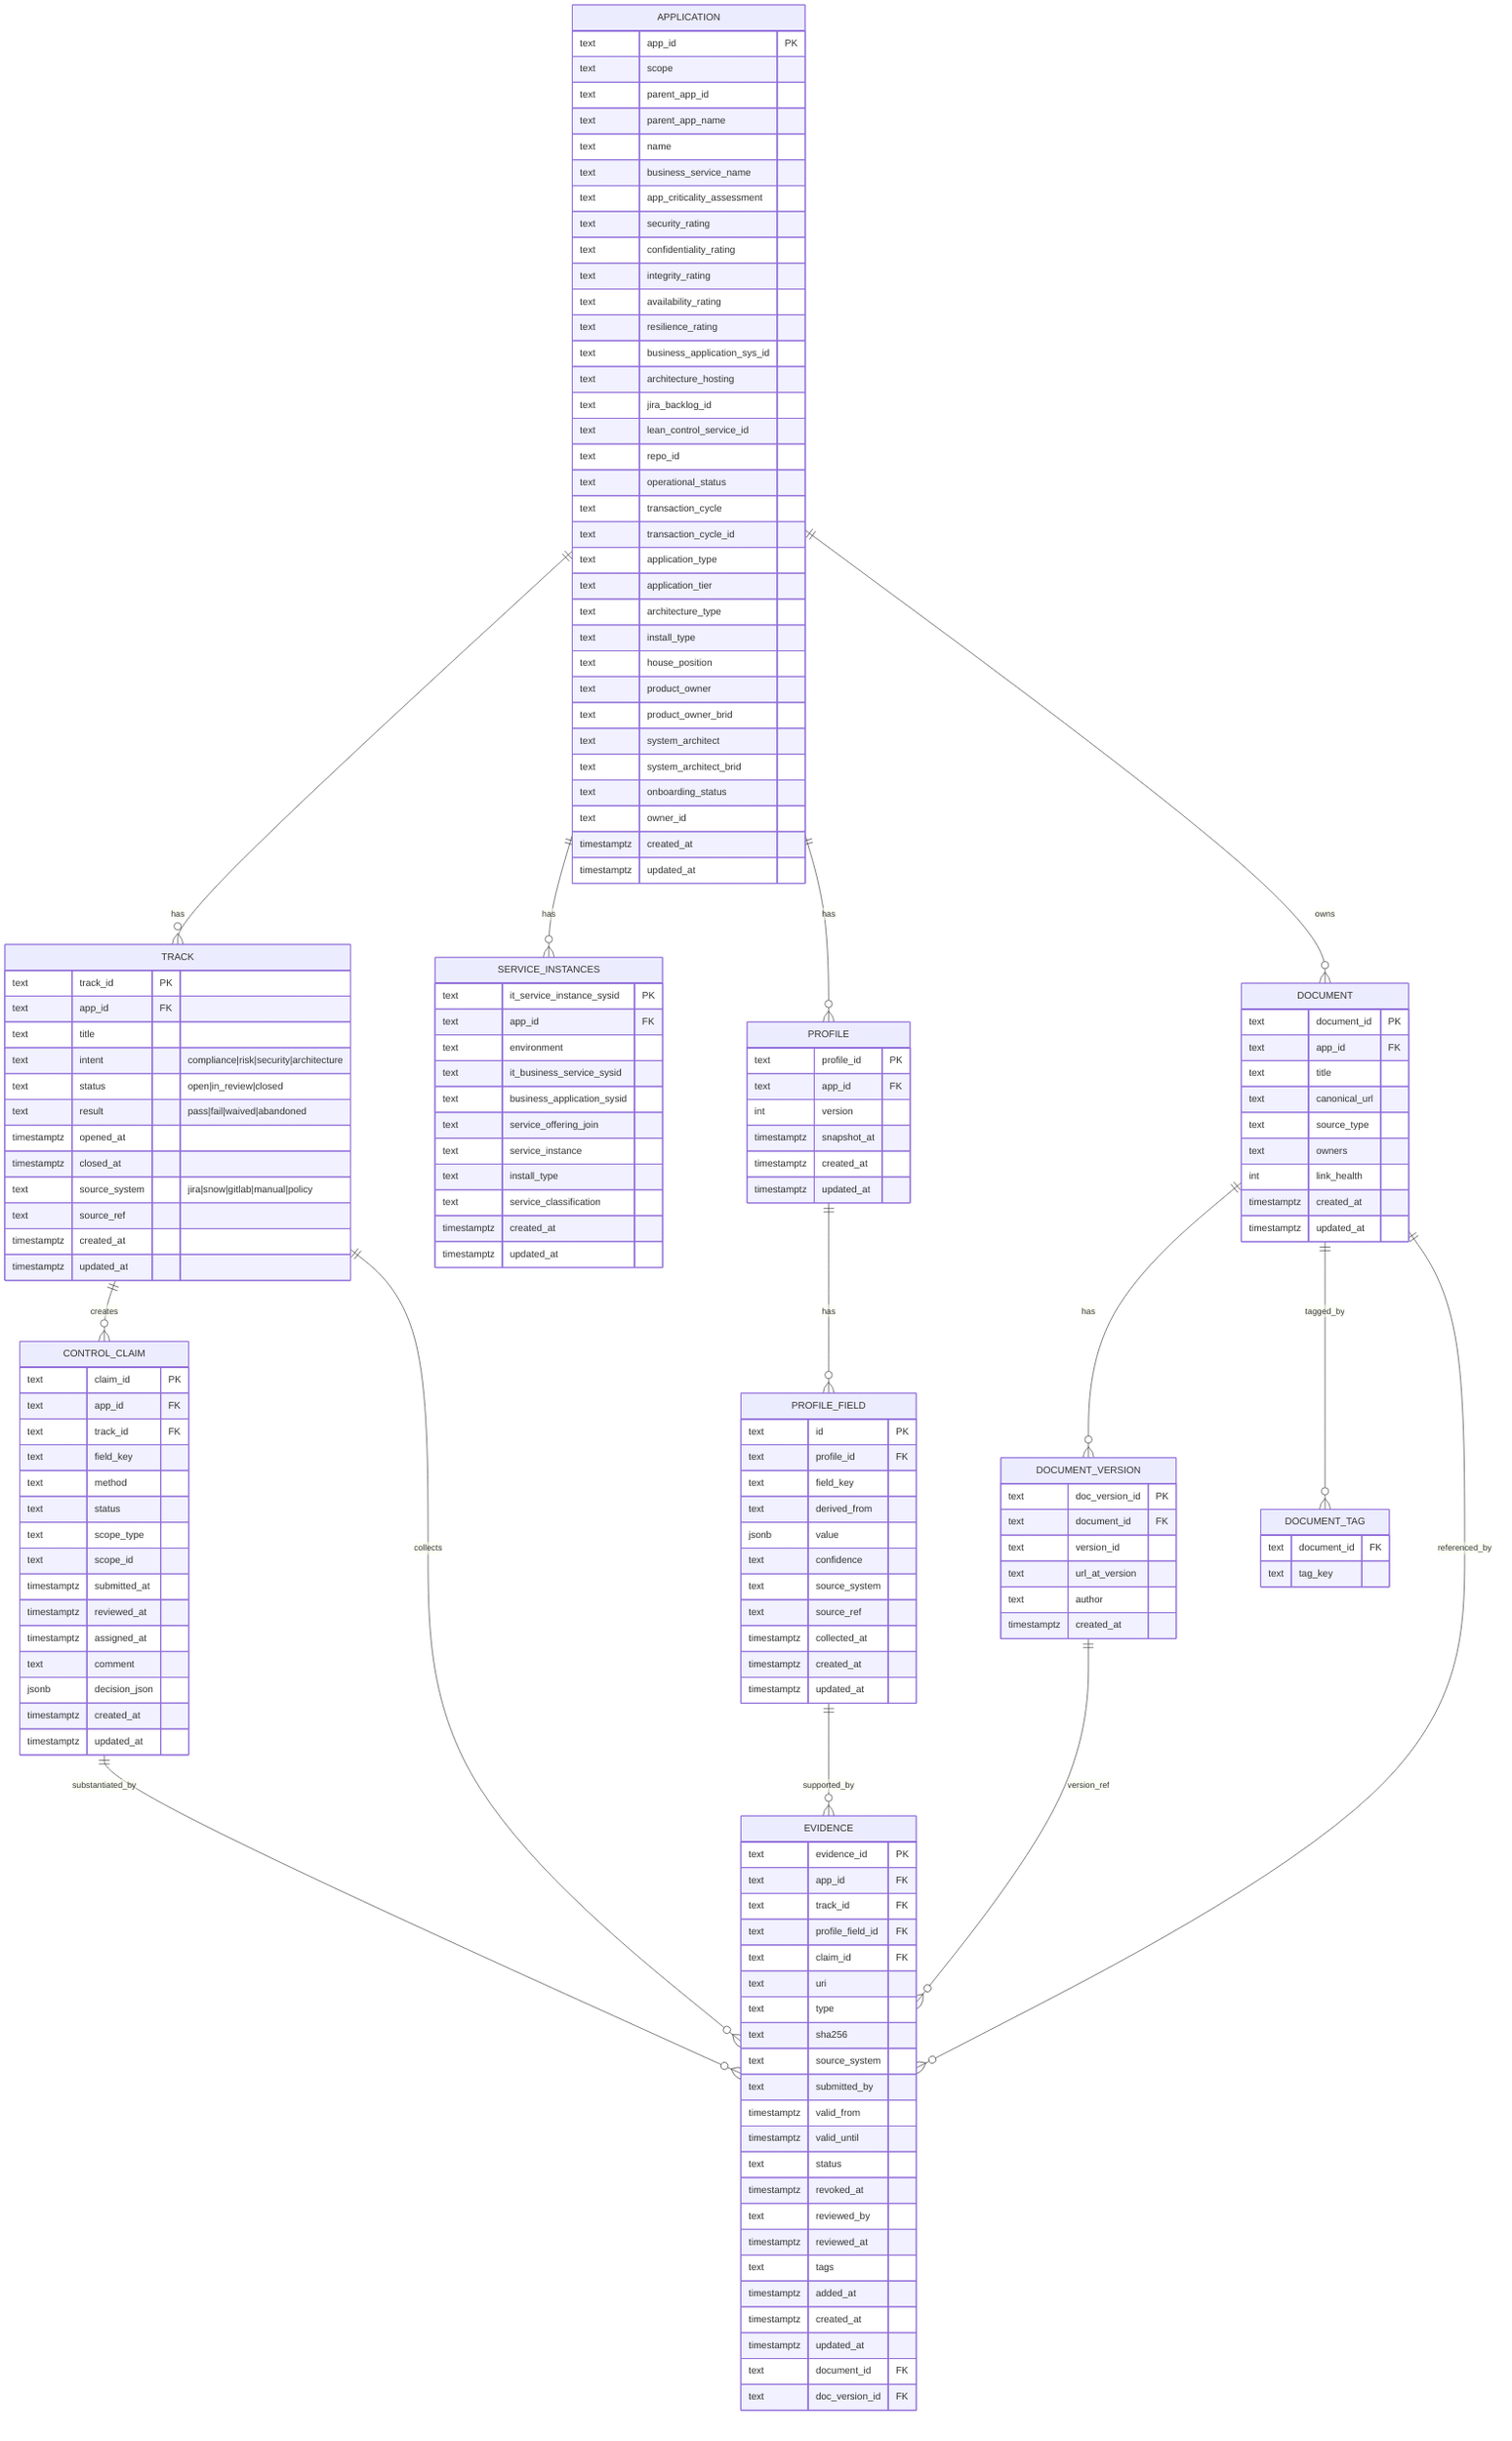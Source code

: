erDiagram
  APPLICATION {
    text app_id PK
    text scope
    text parent_app_id
    text parent_app_name
    text name
    text business_service_name
    text app_criticality_assessment
    text security_rating
    text confidentiality_rating
    text integrity_rating
    text availability_rating
    text resilience_rating
    text business_application_sys_id
    text architecture_hosting
    text jira_backlog_id
    text lean_control_service_id
    text repo_id
    text operational_status
    text transaction_cycle
    text transaction_cycle_id
    text application_type
    text application_tier
    text architecture_type
    text install_type
    text house_position
    text product_owner
    text product_owner_brid
    text system_architect
    text system_architect_brid
    text onboarding_status
    text owner_id
    timestamptz created_at
    timestamptz updated_at
  }

%% NEW: bounded governance/compliance engagement
  TRACK {
    text track_id PK
    text app_id FK
    text title
    text intent        "compliance|risk|security|architecture"
    text status        "open|in_review|closed"
    text result        "pass|fail|waived|abandoned"
    timestamptz opened_at
    timestamptz closed_at
    text source_system "jira|snow|gitlab|manual|policy"
    text source_ref
    timestamptz created_at
    timestamptz updated_at
  }

  SERVICE_INSTANCES {
    text it_service_instance_sysid PK
    text app_id FK
    text environment
    text it_business_service_sysid
    text business_application_sysid
    text service_offering_join
    text service_instance
    text install_type
    text service_classification
    timestamptz created_at
    timestamptz updated_at
  }

  PROFILE {
    text profile_id PK
    text app_id FK
    int version
    timestamptz snapshot_at
    timestamptz created_at
    timestamptz updated_at
  }

  PROFILE_FIELD {
    text id PK
    text profile_id FK
    text field_key
    text derived_from
    jsonb value
    text confidence
    text source_system
    text source_ref
    timestamptz collected_at
    timestamptz created_at
    timestamptz updated_at
  }

  CONTROL_CLAIM {
    text claim_id PK
    text app_id FK
    text track_id FK
    text field_key
    text method
    text status
    text scope_type
    text scope_id
    timestamptz submitted_at
    timestamptz reviewed_at
    timestamptz assigned_at
    text comment
    jsonb decision_json
    timestamptz created_at
    timestamptz updated_at
  }

  EVIDENCE {
    text evidence_id PK
    text app_id FK
    text track_id FK
    text profile_field_id FK
    text claim_id FK
    text uri
    text type
    text sha256
    text source_system
    text submitted_by
    timestamptz valid_from
    timestamptz valid_until
    text status
    timestamptz revoked_at
    text reviewed_by
    timestamptz reviewed_at
    text tags
    timestamptz added_at
    timestamptz created_at
    timestamptz updated_at
    text document_id FK
    text doc_version_id FK
  }

  DOCUMENT {
    text document_id PK
    text app_id FK
    text title
    text canonical_url
    text source_type
    text owners
    int link_health
    timestamptz created_at
    timestamptz updated_at
  }

  DOCUMENT_VERSION {
    text doc_version_id PK
    text document_id FK
    text version_id
    text url_at_version
    text author
    timestamptz created_at
  }

  DOCUMENT_TAG {
    text document_id FK
    text tag_key
  }

%% Relationships (key ones only; everything rolls up to TRACK until closed)
  APPLICATION ||--o{ TRACK : has

  APPLICATION ||--o{ SERVICE_INSTANCES : has
  APPLICATION ||--o{ PROFILE : has
  PROFILE ||--o{ PROFILE_FIELD : has

  TRACK ||--o{ CONTROL_CLAIM : creates
  TRACK ||--o{ EVIDENCE : collects

  PROFILE_FIELD ||--o{ EVIDENCE : supported_by
  CONTROL_CLAIM ||--o{ EVIDENCE : substantiated_by

  APPLICATION ||--o{ DOCUMENT : owns
  DOCUMENT ||--o{ DOCUMENT_VERSION : has
  DOCUMENT ||--o{ DOCUMENT_TAG : tagged_by
  DOCUMENT ||--o{ EVIDENCE : referenced_by
  DOCUMENT_VERSION ||--o{ EVIDENCE : version_ref
